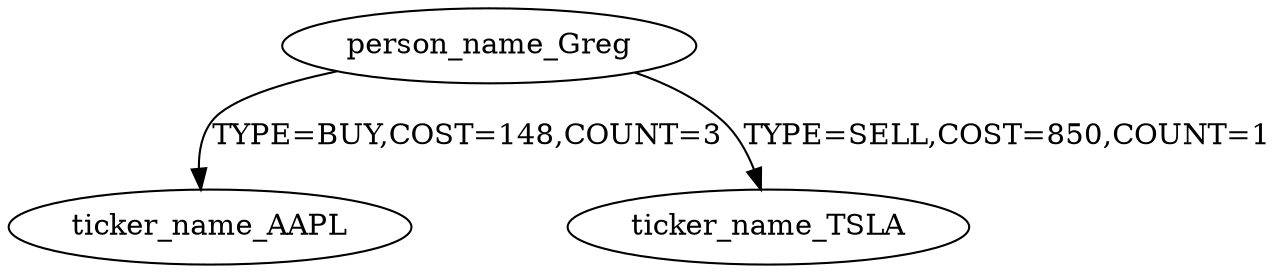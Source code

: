 digraph G {
  person_name_Greg[];
  ticker_name_AAPL[];
  ticker_name_TSLA[];
  person_name_Greg -> ticker_name_AAPL [ label="TYPE=BUY,COST=148,COUNT=3" ];
  person_name_Greg -> ticker_name_TSLA [ label="TYPE=SELL,COST=850,COUNT=1" ];
}
